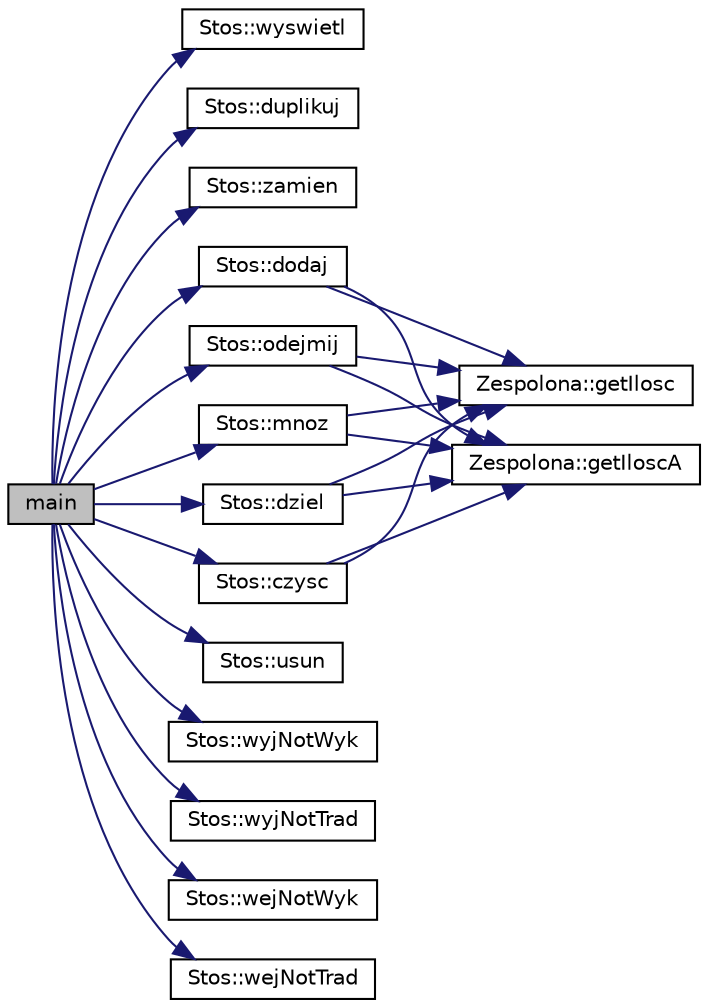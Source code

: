 digraph G
{
  edge [fontname="Helvetica",fontsize="10",labelfontname="Helvetica",labelfontsize="10"];
  node [fontname="Helvetica",fontsize="10",shape=record];
  rankdir="LR";
  Node1 [label="main",height=0.2,width=0.4,color="black", fillcolor="grey75", style="filled" fontcolor="black"];
  Node1 -> Node2 [color="midnightblue",fontsize="10",style="solid",fontname="Helvetica"];
  Node2 [label="Stos::wyswietl",height=0.2,width=0.4,color="black", fillcolor="white", style="filled",URL="$class_stos.html#ae7c97f9de6f3512d629382ce49fd1efe",tooltip="Bezargumentowa funkcja wyświetlająca zawartość całego stosu. Nie ingeruje w jego strukturę."];
  Node1 -> Node3 [color="midnightblue",fontsize="10",style="solid",fontname="Helvetica"];
  Node3 [label="Stos::duplikuj",height=0.2,width=0.4,color="black", fillcolor="white", style="filled",URL="$class_stos.html#ab18ea71ccc9c76278f8ea3aff43852e0",tooltip="Bezargumentowa funkcja duplikująca wartość z wierzchołka stosu."];
  Node1 -> Node4 [color="midnightblue",fontsize="10",style="solid",fontname="Helvetica"];
  Node4 [label="Stos::zamien",height=0.2,width=0.4,color="black", fillcolor="white", style="filled",URL="$class_stos.html#a4515efee9eb5f52636247a2f9f08c953",tooltip="Bezargumentowa funkcja zamiany miejscami dwóch wartości z wierzchu stosu."];
  Node1 -> Node5 [color="midnightblue",fontsize="10",style="solid",fontname="Helvetica"];
  Node5 [label="Stos::dodaj",height=0.2,width=0.4,color="black", fillcolor="white", style="filled",URL="$class_stos.html#a54dcfe620d15fb7ca60794a55db4defe",tooltip="Bezargumentowa funkcja dodająca do siebie dwa wierzchnie elementy i zapisująca na stos wynik operacji..."];
  Node5 -> Node6 [color="midnightblue",fontsize="10",style="solid",fontname="Helvetica"];
  Node6 [label="Zespolona::getIlosc",height=0.2,width=0.4,color="black", fillcolor="white", style="filled",URL="$class_zespolona.html#ad2d3b168c5c6dec98f45196de2878b85",tooltip="Getter dla statycznego pola IloscObiektow."];
  Node5 -> Node7 [color="midnightblue",fontsize="10",style="solid",fontname="Helvetica"];
  Node7 [label="Zespolona::getIloscA",height=0.2,width=0.4,color="black", fillcolor="white", style="filled",URL="$class_zespolona.html#a975a6da0ce68c2e6dcc2080096bfad72",tooltip="Getter dla statycznego pola IloscObiektowAktualnych."];
  Node1 -> Node8 [color="midnightblue",fontsize="10",style="solid",fontname="Helvetica"];
  Node8 [label="Stos::odejmij",height=0.2,width=0.4,color="black", fillcolor="white", style="filled",URL="$class_stos.html#a49e311375d9745accf5e0e84d6a85d14",tooltip="Bezargumentowa funkcja odejmująca od wierzchni element od kolejnego i zapisująca na stos wynik operac..."];
  Node8 -> Node6 [color="midnightblue",fontsize="10",style="solid",fontname="Helvetica"];
  Node8 -> Node7 [color="midnightblue",fontsize="10",style="solid",fontname="Helvetica"];
  Node1 -> Node9 [color="midnightblue",fontsize="10",style="solid",fontname="Helvetica"];
  Node9 [label="Stos::mnoz",height=0.2,width=0.4,color="black", fillcolor="white", style="filled",URL="$class_stos.html#a598155585f692950096c5fd7d8125b9c",tooltip="Bezargumentowa funkcja mnożąca dwa wierzchnie elementy i zapisująca na stos wynik operacji..."];
  Node9 -> Node6 [color="midnightblue",fontsize="10",style="solid",fontname="Helvetica"];
  Node9 -> Node7 [color="midnightblue",fontsize="10",style="solid",fontname="Helvetica"];
  Node1 -> Node10 [color="midnightblue",fontsize="10",style="solid",fontname="Helvetica"];
  Node10 [label="Stos::dziel",height=0.2,width=0.4,color="black", fillcolor="white", style="filled",URL="$class_stos.html#a78534a6df51bb374f96473cd0b0e5c0d",tooltip="Bezargumentowa funkcja dzieląca drugi element przez wierzchni i zapisująca na stos wynik operacji..."];
  Node10 -> Node6 [color="midnightblue",fontsize="10",style="solid",fontname="Helvetica"];
  Node10 -> Node7 [color="midnightblue",fontsize="10",style="solid",fontname="Helvetica"];
  Node1 -> Node11 [color="midnightblue",fontsize="10",style="solid",fontname="Helvetica"];
  Node11 [label="Stos::usun",height=0.2,width=0.4,color="black", fillcolor="white", style="filled",URL="$class_stos.html#a1155a53b512ed3badc6c2fda97d7928a",tooltip="Bezargumentowa funkcja usuwająca element z wierzchołka stosu."];
  Node1 -> Node12 [color="midnightblue",fontsize="10",style="solid",fontname="Helvetica"];
  Node12 [label="Stos::wyjNotWyk",height=0.2,width=0.4,color="black", fillcolor="white", style="filled",URL="$class_stos.html#a8d1ee4fd01825371ef14b8a7c43506f4",tooltip="Bezargumentowa funkcja ustawiająca notację wykładniczą na wyjście programu."];
  Node1 -> Node13 [color="midnightblue",fontsize="10",style="solid",fontname="Helvetica"];
  Node13 [label="Stos::wyjNotTrad",height=0.2,width=0.4,color="black", fillcolor="white", style="filled",URL="$class_stos.html#a3d570a1c023a09ba99a8c93e5c9bebc0",tooltip="Bezargumentowa funkcja ustawiająca notację tradycyjną na wyjście programu."];
  Node1 -> Node14 [color="midnightblue",fontsize="10",style="solid",fontname="Helvetica"];
  Node14 [label="Stos::wejNotWyk",height=0.2,width=0.4,color="black", fillcolor="white", style="filled",URL="$class_stos.html#a4bd2869b5afdad3abb20f4a5f7998966",tooltip="Bezargumentowa funkcja ustawiająca notację wykładniczą na wejście programu."];
  Node1 -> Node15 [color="midnightblue",fontsize="10",style="solid",fontname="Helvetica"];
  Node15 [label="Stos::wejNotTrad",height=0.2,width=0.4,color="black", fillcolor="white", style="filled",URL="$class_stos.html#a294e0476c17db301073c87016e186fcb",tooltip="Bezargumentowa funkcja ustawiająca notację tradycyjną na wejśćie programu."];
  Node1 -> Node16 [color="midnightblue",fontsize="10",style="solid",fontname="Helvetica"];
  Node16 [label="Stos::czysc",height=0.2,width=0.4,color="black", fillcolor="white", style="filled",URL="$class_stos.html#afd2d62615f8d809e1ce836f7cf75d7e7",tooltip="Bezargumentowa funkcja czyszcząca stos."];
  Node16 -> Node6 [color="midnightblue",fontsize="10",style="solid",fontname="Helvetica"];
  Node16 -> Node7 [color="midnightblue",fontsize="10",style="solid",fontname="Helvetica"];
}
